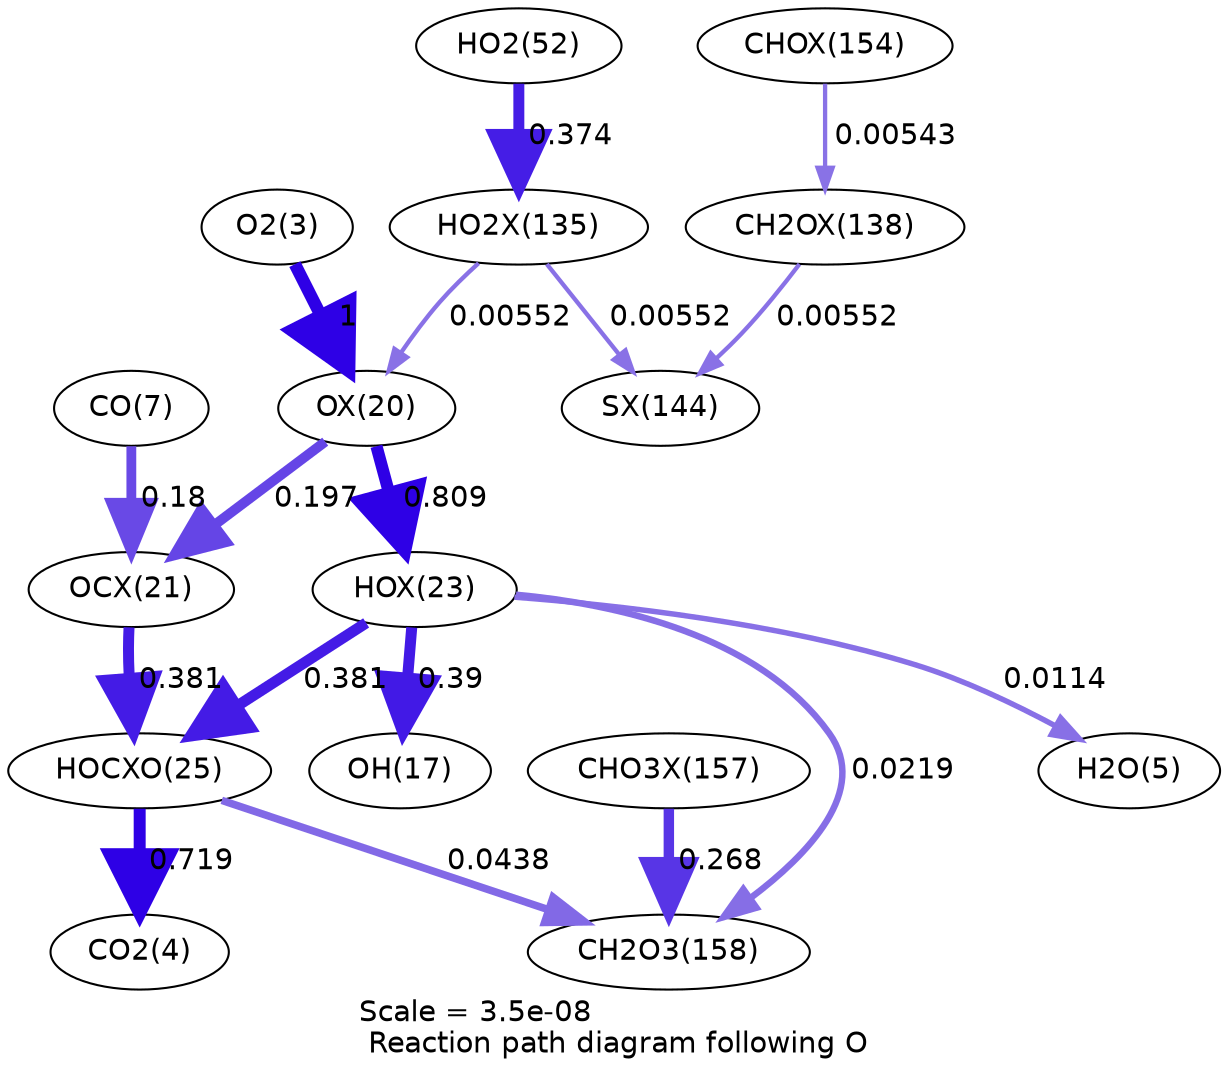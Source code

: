 digraph reaction_paths {
center=1;
s5 -> s33[fontname="Helvetica", penwidth=6, arrowsize=3, color="0.7, 1.5, 0.9"
, label=" 1"];
s33 -> s36[fontname="Helvetica", penwidth=5.84, arrowsize=2.92, color="0.7, 1.31, 0.9"
, label=" 0.809"];
s33 -> s34[fontname="Helvetica", penwidth=4.77, arrowsize=2.39, color="0.7, 0.697, 0.9"
, label=" 0.197"];
s50 -> s33[fontname="Helvetica", penwidth=2.08, arrowsize=1.04, color="0.7, 0.506, 0.9"
, label=" 0.00552"];
s36 -> s19[fontname="Helvetica", penwidth=5.29, arrowsize=2.64, color="0.7, 0.89, 0.9"
, label=" 0.39"];
s36 -> s7[fontname="Helvetica", penwidth=2.63, arrowsize=1.31, color="0.7, 0.511, 0.9"
, label=" 0.0114"];
s36 -> s38[fontname="Helvetica", penwidth=5.27, arrowsize=2.64, color="0.7, 0.881, 0.9"
, label=" 0.381"];
s36 -> s29[fontname="Helvetica", penwidth=3.12, arrowsize=1.56, color="0.7, 0.522, 0.9"
, label=" 0.0219"];
s9 -> s34[fontname="Helvetica", penwidth=4.71, arrowsize=2.35, color="0.7, 0.68, 0.9"
, label=" 0.18"];
s34 -> s38[fontname="Helvetica", penwidth=5.27, arrowsize=2.64, color="0.7, 0.881, 0.9"
, label=" 0.381"];
s38 -> s6[fontname="Helvetica", penwidth=5.75, arrowsize=2.88, color="0.7, 1.22, 0.9"
, label=" 0.719"];
s38 -> s29[fontname="Helvetica", penwidth=3.64, arrowsize=1.82, color="0.7, 0.544, 0.9"
, label=" 0.0438"];
s56 -> s29[fontname="Helvetica", penwidth=5.01, arrowsize=2.5, color="0.7, 0.768, 0.9"
, label=" 0.268"];
s21 -> s50[fontname="Helvetica", penwidth=5.26, arrowsize=2.63, color="0.7, 0.874, 0.9"
, label=" 0.374"];
s50 -> s53[fontname="Helvetica", penwidth=2.07, arrowsize=1.04, color="0.7, 0.506, 0.9"
, label=" 0.00552"];
s55 -> s51[fontname="Helvetica", penwidth=2.06, arrowsize=1.03, color="0.7, 0.505, 0.9"
, label=" 0.00543"];
s51 -> s53[fontname="Helvetica", penwidth=2.07, arrowsize=1.04, color="0.7, 0.506, 0.9"
, label=" 0.00552"];
s5 [ fontname="Helvetica", label="O2(3)"];
s6 [ fontname="Helvetica", label="CO2(4)"];
s7 [ fontname="Helvetica", label="H2O(5)"];
s9 [ fontname="Helvetica", label="CO(7)"];
s19 [ fontname="Helvetica", label="OH(17)"];
s21 [ fontname="Helvetica", label="HO2(52)"];
s29 [ fontname="Helvetica", label="CH2O3(158)"];
s33 [ fontname="Helvetica", label="OX(20)"];
s34 [ fontname="Helvetica", label="OCX(21)"];
s36 [ fontname="Helvetica", label="HOX(23)"];
s38 [ fontname="Helvetica", label="HOCXO(25)"];
s50 [ fontname="Helvetica", label="HO2X(135)"];
s51 [ fontname="Helvetica", label="CH2OX(138)"];
s53 [ fontname="Helvetica", label="SX(144)"];
s55 [ fontname="Helvetica", label="CHOX(154)"];
s56 [ fontname="Helvetica", label="CHO3X(157)"];
 label = "Scale = 3.5e-08\l Reaction path diagram following O";
 fontname = "Helvetica";
}
